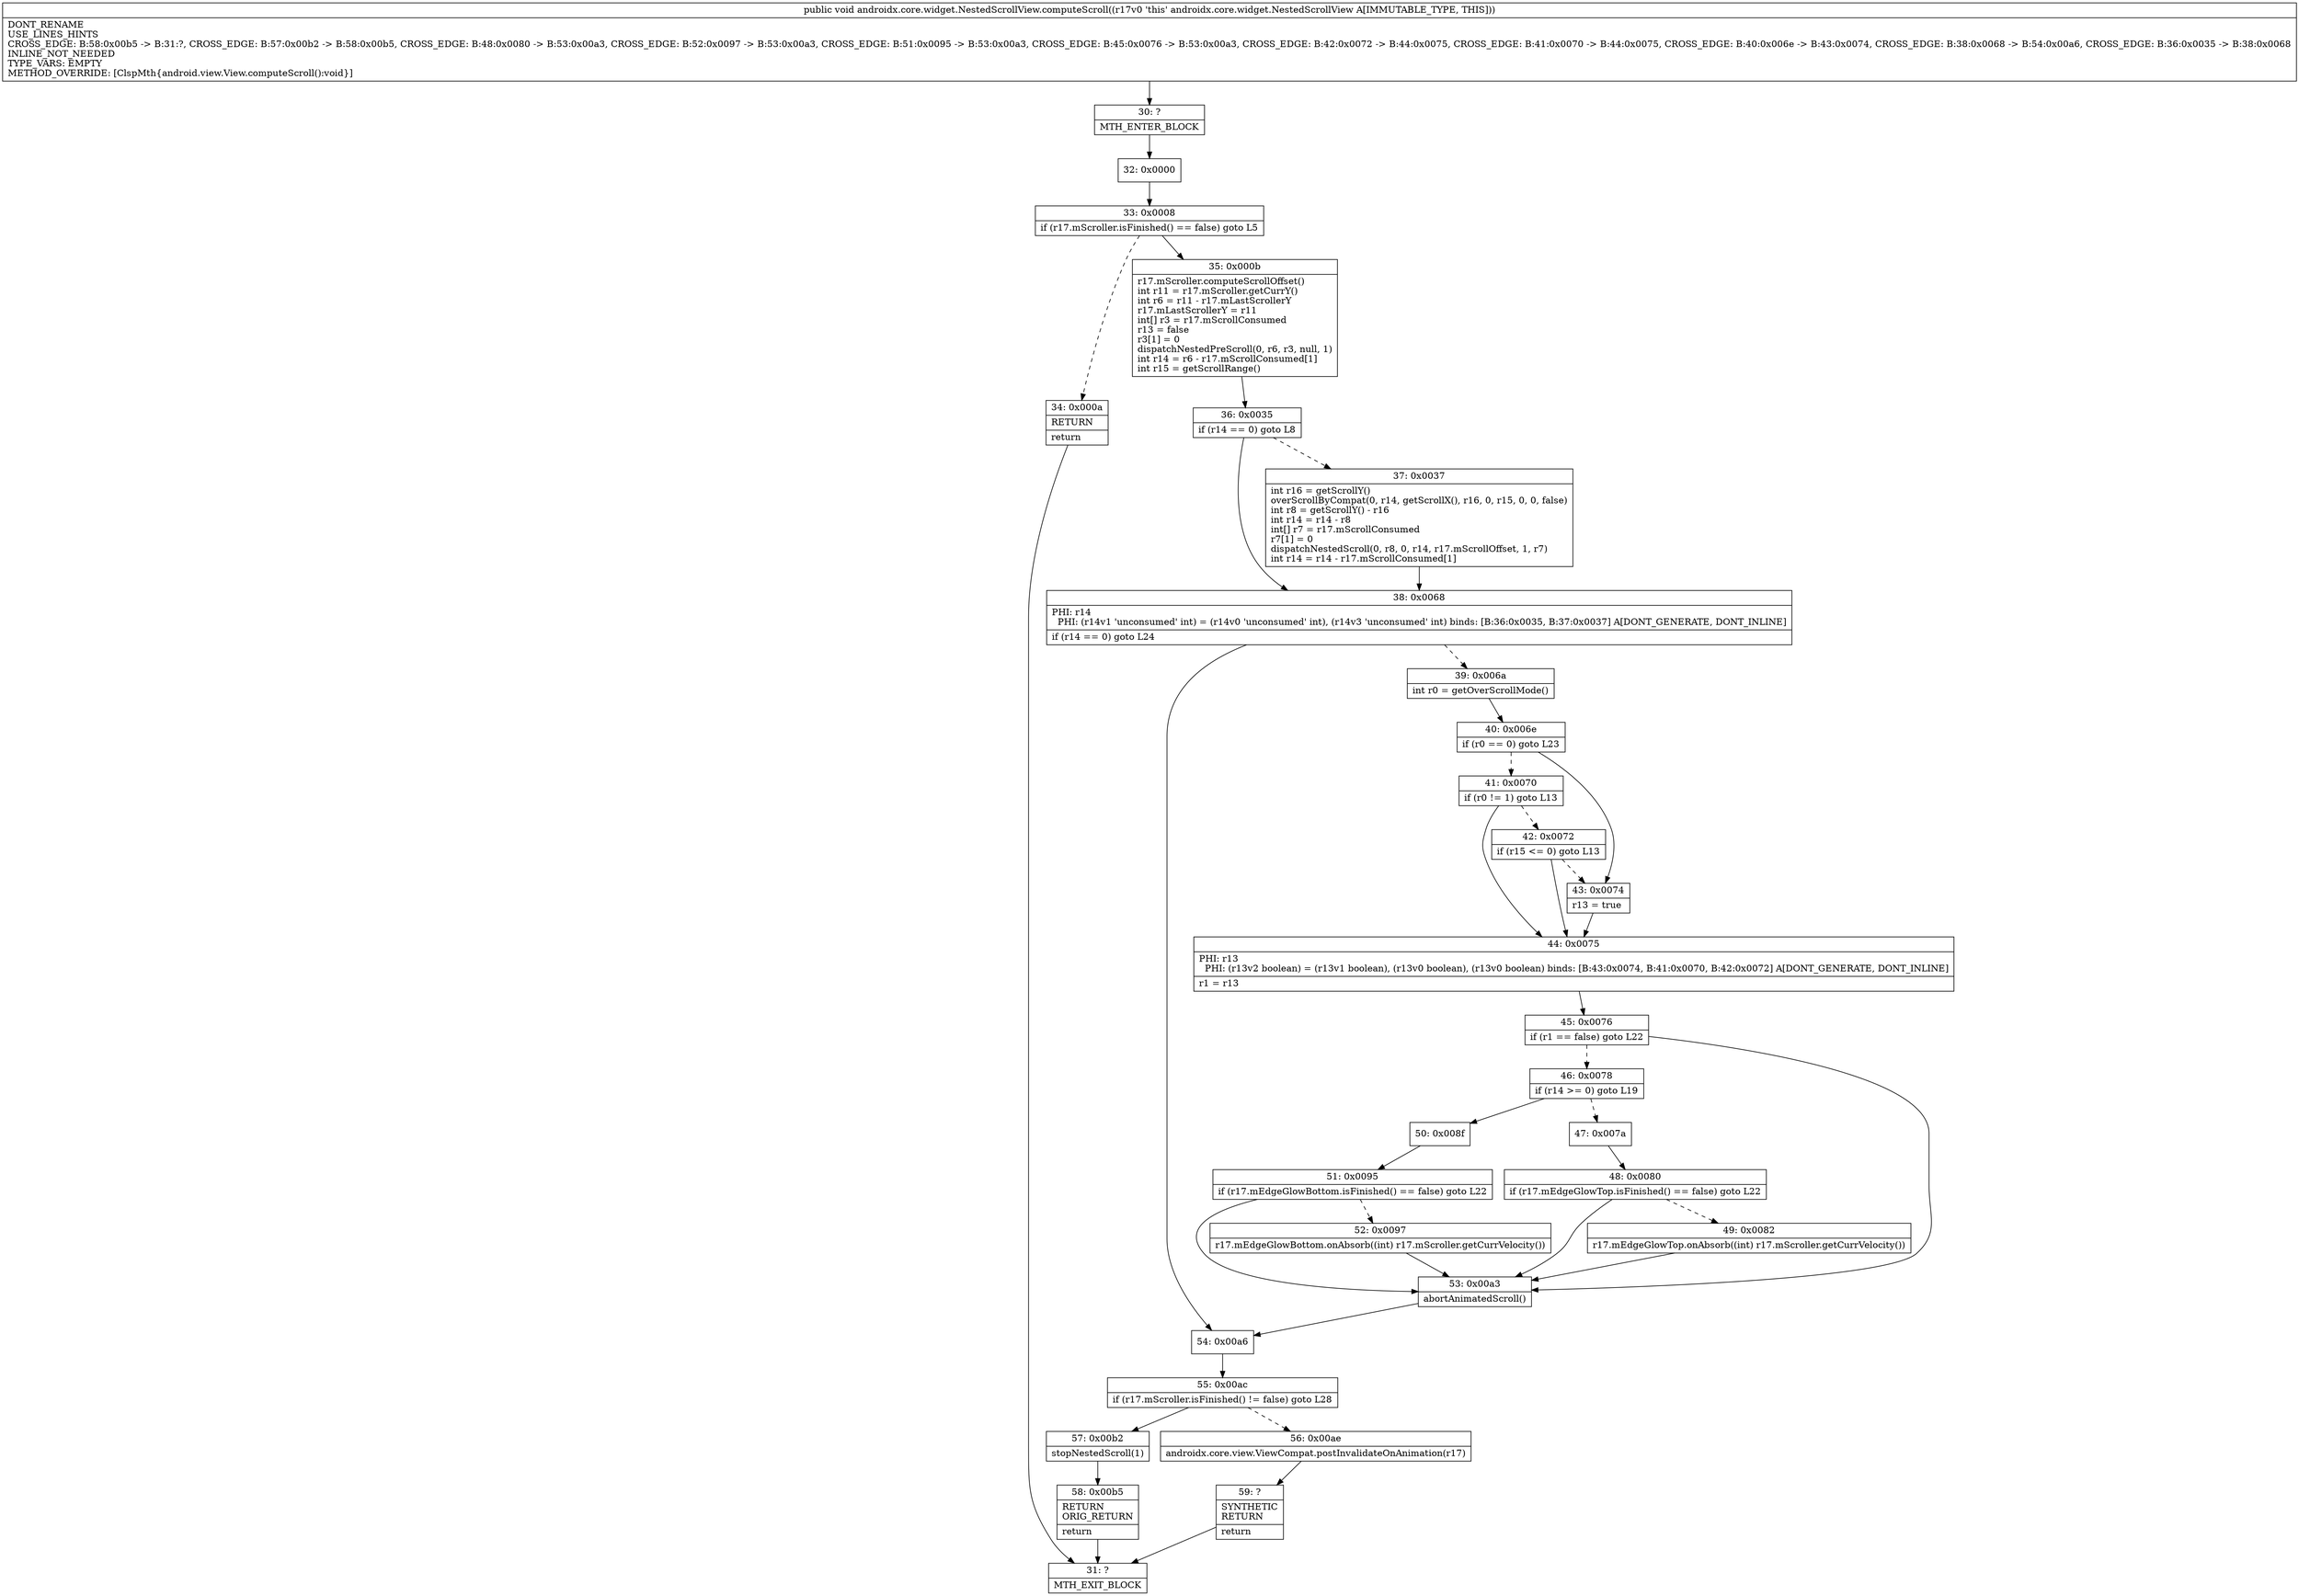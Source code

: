 digraph "CFG forandroidx.core.widget.NestedScrollView.computeScroll()V" {
Node_30 [shape=record,label="{30\:\ ?|MTH_ENTER_BLOCK\l}"];
Node_32 [shape=record,label="{32\:\ 0x0000}"];
Node_33 [shape=record,label="{33\:\ 0x0008|if (r17.mScroller.isFinished() == false) goto L5\l}"];
Node_34 [shape=record,label="{34\:\ 0x000a|RETURN\l|return\l}"];
Node_31 [shape=record,label="{31\:\ ?|MTH_EXIT_BLOCK\l}"];
Node_35 [shape=record,label="{35\:\ 0x000b|r17.mScroller.computeScrollOffset()\lint r11 = r17.mScroller.getCurrY()\lint r6 = r11 \- r17.mLastScrollerY\lr17.mLastScrollerY = r11\lint[] r3 = r17.mScrollConsumed\lr13 = false\lr3[1] = 0\ldispatchNestedPreScroll(0, r6, r3, null, 1)\lint r14 = r6 \- r17.mScrollConsumed[1]\lint r15 = getScrollRange()\l}"];
Node_36 [shape=record,label="{36\:\ 0x0035|if (r14 == 0) goto L8\l}"];
Node_37 [shape=record,label="{37\:\ 0x0037|int r16 = getScrollY()\loverScrollByCompat(0, r14, getScrollX(), r16, 0, r15, 0, 0, false)\lint r8 = getScrollY() \- r16\lint r14 = r14 \- r8\lint[] r7 = r17.mScrollConsumed\lr7[1] = 0\ldispatchNestedScroll(0, r8, 0, r14, r17.mScrollOffset, 1, r7)\lint r14 = r14 \- r17.mScrollConsumed[1]\l}"];
Node_38 [shape=record,label="{38\:\ 0x0068|PHI: r14 \l  PHI: (r14v1 'unconsumed' int) = (r14v0 'unconsumed' int), (r14v3 'unconsumed' int) binds: [B:36:0x0035, B:37:0x0037] A[DONT_GENERATE, DONT_INLINE]\l|if (r14 == 0) goto L24\l}"];
Node_39 [shape=record,label="{39\:\ 0x006a|int r0 = getOverScrollMode()\l}"];
Node_40 [shape=record,label="{40\:\ 0x006e|if (r0 == 0) goto L23\l}"];
Node_41 [shape=record,label="{41\:\ 0x0070|if (r0 != 1) goto L13\l}"];
Node_42 [shape=record,label="{42\:\ 0x0072|if (r15 \<= 0) goto L13\l}"];
Node_44 [shape=record,label="{44\:\ 0x0075|PHI: r13 \l  PHI: (r13v2 boolean) = (r13v1 boolean), (r13v0 boolean), (r13v0 boolean) binds: [B:43:0x0074, B:41:0x0070, B:42:0x0072] A[DONT_GENERATE, DONT_INLINE]\l|r1 = r13\l}"];
Node_45 [shape=record,label="{45\:\ 0x0076|if (r1 == false) goto L22\l}"];
Node_46 [shape=record,label="{46\:\ 0x0078|if (r14 \>= 0) goto L19\l}"];
Node_47 [shape=record,label="{47\:\ 0x007a}"];
Node_48 [shape=record,label="{48\:\ 0x0080|if (r17.mEdgeGlowTop.isFinished() == false) goto L22\l}"];
Node_49 [shape=record,label="{49\:\ 0x0082|r17.mEdgeGlowTop.onAbsorb((int) r17.mScroller.getCurrVelocity())\l}"];
Node_50 [shape=record,label="{50\:\ 0x008f}"];
Node_51 [shape=record,label="{51\:\ 0x0095|if (r17.mEdgeGlowBottom.isFinished() == false) goto L22\l}"];
Node_52 [shape=record,label="{52\:\ 0x0097|r17.mEdgeGlowBottom.onAbsorb((int) r17.mScroller.getCurrVelocity())\l}"];
Node_53 [shape=record,label="{53\:\ 0x00a3|abortAnimatedScroll()\l}"];
Node_43 [shape=record,label="{43\:\ 0x0074|r13 = true\l}"];
Node_54 [shape=record,label="{54\:\ 0x00a6}"];
Node_55 [shape=record,label="{55\:\ 0x00ac|if (r17.mScroller.isFinished() != false) goto L28\l}"];
Node_56 [shape=record,label="{56\:\ 0x00ae|androidx.core.view.ViewCompat.postInvalidateOnAnimation(r17)\l}"];
Node_59 [shape=record,label="{59\:\ ?|SYNTHETIC\lRETURN\l|return\l}"];
Node_57 [shape=record,label="{57\:\ 0x00b2|stopNestedScroll(1)\l}"];
Node_58 [shape=record,label="{58\:\ 0x00b5|RETURN\lORIG_RETURN\l|return\l}"];
MethodNode[shape=record,label="{public void androidx.core.widget.NestedScrollView.computeScroll((r17v0 'this' androidx.core.widget.NestedScrollView A[IMMUTABLE_TYPE, THIS]))  | DONT_RENAME\lUSE_LINES_HINTS\lCROSS_EDGE: B:58:0x00b5 \-\> B:31:?, CROSS_EDGE: B:57:0x00b2 \-\> B:58:0x00b5, CROSS_EDGE: B:48:0x0080 \-\> B:53:0x00a3, CROSS_EDGE: B:52:0x0097 \-\> B:53:0x00a3, CROSS_EDGE: B:51:0x0095 \-\> B:53:0x00a3, CROSS_EDGE: B:45:0x0076 \-\> B:53:0x00a3, CROSS_EDGE: B:42:0x0072 \-\> B:44:0x0075, CROSS_EDGE: B:41:0x0070 \-\> B:44:0x0075, CROSS_EDGE: B:40:0x006e \-\> B:43:0x0074, CROSS_EDGE: B:38:0x0068 \-\> B:54:0x00a6, CROSS_EDGE: B:36:0x0035 \-\> B:38:0x0068\lINLINE_NOT_NEEDED\lTYPE_VARS: EMPTY\lMETHOD_OVERRIDE: [ClspMth\{android.view.View.computeScroll():void\}]\l}"];
MethodNode -> Node_30;Node_30 -> Node_32;
Node_32 -> Node_33;
Node_33 -> Node_34[style=dashed];
Node_33 -> Node_35;
Node_34 -> Node_31;
Node_35 -> Node_36;
Node_36 -> Node_37[style=dashed];
Node_36 -> Node_38;
Node_37 -> Node_38;
Node_38 -> Node_39[style=dashed];
Node_38 -> Node_54;
Node_39 -> Node_40;
Node_40 -> Node_41[style=dashed];
Node_40 -> Node_43;
Node_41 -> Node_42[style=dashed];
Node_41 -> Node_44;
Node_42 -> Node_43[style=dashed];
Node_42 -> Node_44;
Node_44 -> Node_45;
Node_45 -> Node_46[style=dashed];
Node_45 -> Node_53;
Node_46 -> Node_47[style=dashed];
Node_46 -> Node_50;
Node_47 -> Node_48;
Node_48 -> Node_49[style=dashed];
Node_48 -> Node_53;
Node_49 -> Node_53;
Node_50 -> Node_51;
Node_51 -> Node_52[style=dashed];
Node_51 -> Node_53;
Node_52 -> Node_53;
Node_53 -> Node_54;
Node_43 -> Node_44;
Node_54 -> Node_55;
Node_55 -> Node_56[style=dashed];
Node_55 -> Node_57;
Node_56 -> Node_59;
Node_59 -> Node_31;
Node_57 -> Node_58;
Node_58 -> Node_31;
}

